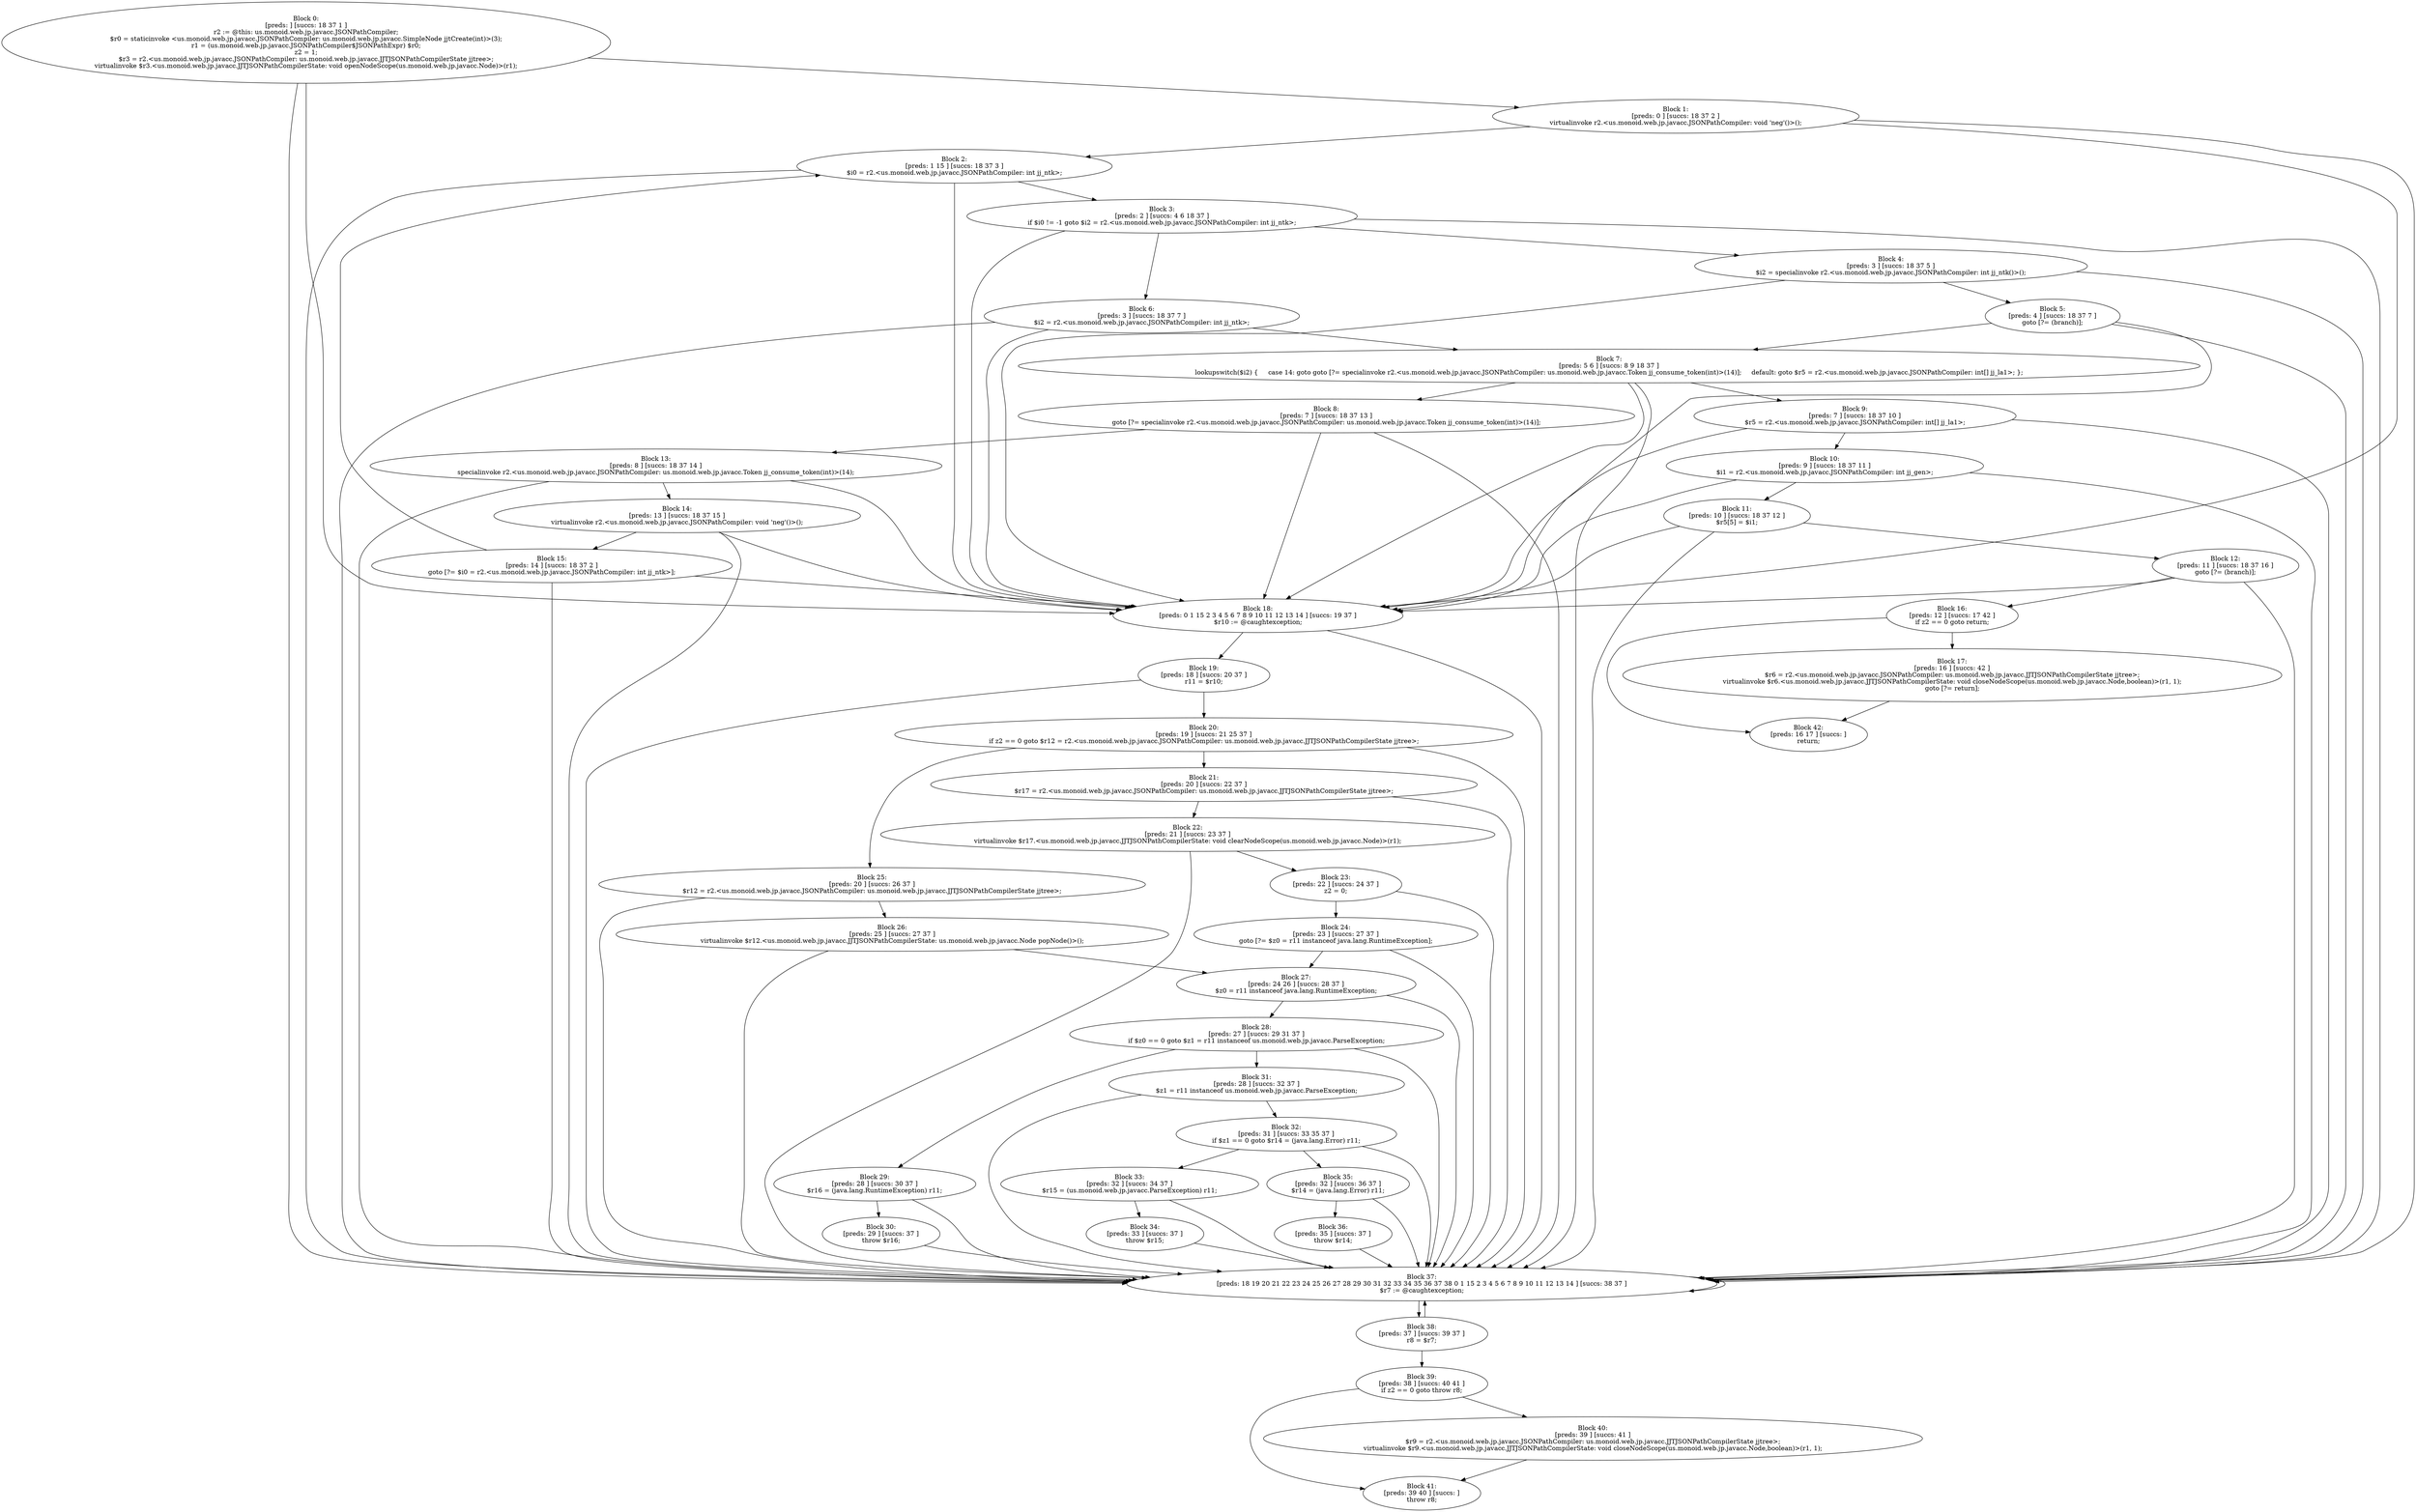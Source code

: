 digraph "unitGraph" {
    "Block 0:
[preds: ] [succs: 18 37 1 ]
r2 := @this: us.monoid.web.jp.javacc.JSONPathCompiler;
$r0 = staticinvoke <us.monoid.web.jp.javacc.JSONPathCompiler: us.monoid.web.jp.javacc.SimpleNode jjtCreate(int)>(3);
r1 = (us.monoid.web.jp.javacc.JSONPathCompiler$JSONPathExpr) $r0;
z2 = 1;
$r3 = r2.<us.monoid.web.jp.javacc.JSONPathCompiler: us.monoid.web.jp.javacc.JJTJSONPathCompilerState jjtree>;
virtualinvoke $r3.<us.monoid.web.jp.javacc.JJTJSONPathCompilerState: void openNodeScope(us.monoid.web.jp.javacc.Node)>(r1);
"
    "Block 1:
[preds: 0 ] [succs: 18 37 2 ]
virtualinvoke r2.<us.monoid.web.jp.javacc.JSONPathCompiler: void 'neg'()>();
"
    "Block 2:
[preds: 1 15 ] [succs: 18 37 3 ]
$i0 = r2.<us.monoid.web.jp.javacc.JSONPathCompiler: int jj_ntk>;
"
    "Block 3:
[preds: 2 ] [succs: 4 6 18 37 ]
if $i0 != -1 goto $i2 = r2.<us.monoid.web.jp.javacc.JSONPathCompiler: int jj_ntk>;
"
    "Block 4:
[preds: 3 ] [succs: 18 37 5 ]
$i2 = specialinvoke r2.<us.monoid.web.jp.javacc.JSONPathCompiler: int jj_ntk()>();
"
    "Block 5:
[preds: 4 ] [succs: 18 37 7 ]
goto [?= (branch)];
"
    "Block 6:
[preds: 3 ] [succs: 18 37 7 ]
$i2 = r2.<us.monoid.web.jp.javacc.JSONPathCompiler: int jj_ntk>;
"
    "Block 7:
[preds: 5 6 ] [succs: 8 9 18 37 ]
lookupswitch($i2) {     case 14: goto goto [?= specialinvoke r2.<us.monoid.web.jp.javacc.JSONPathCompiler: us.monoid.web.jp.javacc.Token jj_consume_token(int)>(14)];     default: goto $r5 = r2.<us.monoid.web.jp.javacc.JSONPathCompiler: int[] jj_la1>; };
"
    "Block 8:
[preds: 7 ] [succs: 18 37 13 ]
goto [?= specialinvoke r2.<us.monoid.web.jp.javacc.JSONPathCompiler: us.monoid.web.jp.javacc.Token jj_consume_token(int)>(14)];
"
    "Block 9:
[preds: 7 ] [succs: 18 37 10 ]
$r5 = r2.<us.monoid.web.jp.javacc.JSONPathCompiler: int[] jj_la1>;
"
    "Block 10:
[preds: 9 ] [succs: 18 37 11 ]
$i1 = r2.<us.monoid.web.jp.javacc.JSONPathCompiler: int jj_gen>;
"
    "Block 11:
[preds: 10 ] [succs: 18 37 12 ]
$r5[5] = $i1;
"
    "Block 12:
[preds: 11 ] [succs: 18 37 16 ]
goto [?= (branch)];
"
    "Block 13:
[preds: 8 ] [succs: 18 37 14 ]
specialinvoke r2.<us.monoid.web.jp.javacc.JSONPathCompiler: us.monoid.web.jp.javacc.Token jj_consume_token(int)>(14);
"
    "Block 14:
[preds: 13 ] [succs: 18 37 15 ]
virtualinvoke r2.<us.monoid.web.jp.javacc.JSONPathCompiler: void 'neg'()>();
"
    "Block 15:
[preds: 14 ] [succs: 18 37 2 ]
goto [?= $i0 = r2.<us.monoid.web.jp.javacc.JSONPathCompiler: int jj_ntk>];
"
    "Block 16:
[preds: 12 ] [succs: 17 42 ]
if z2 == 0 goto return;
"
    "Block 17:
[preds: 16 ] [succs: 42 ]
$r6 = r2.<us.monoid.web.jp.javacc.JSONPathCompiler: us.monoid.web.jp.javacc.JJTJSONPathCompilerState jjtree>;
virtualinvoke $r6.<us.monoid.web.jp.javacc.JJTJSONPathCompilerState: void closeNodeScope(us.monoid.web.jp.javacc.Node,boolean)>(r1, 1);
goto [?= return];
"
    "Block 18:
[preds: 0 1 15 2 3 4 5 6 7 8 9 10 11 12 13 14 ] [succs: 19 37 ]
$r10 := @caughtexception;
"
    "Block 19:
[preds: 18 ] [succs: 20 37 ]
r11 = $r10;
"
    "Block 20:
[preds: 19 ] [succs: 21 25 37 ]
if z2 == 0 goto $r12 = r2.<us.monoid.web.jp.javacc.JSONPathCompiler: us.monoid.web.jp.javacc.JJTJSONPathCompilerState jjtree>;
"
    "Block 21:
[preds: 20 ] [succs: 22 37 ]
$r17 = r2.<us.monoid.web.jp.javacc.JSONPathCompiler: us.monoid.web.jp.javacc.JJTJSONPathCompilerState jjtree>;
"
    "Block 22:
[preds: 21 ] [succs: 23 37 ]
virtualinvoke $r17.<us.monoid.web.jp.javacc.JJTJSONPathCompilerState: void clearNodeScope(us.monoid.web.jp.javacc.Node)>(r1);
"
    "Block 23:
[preds: 22 ] [succs: 24 37 ]
z2 = 0;
"
    "Block 24:
[preds: 23 ] [succs: 27 37 ]
goto [?= $z0 = r11 instanceof java.lang.RuntimeException];
"
    "Block 25:
[preds: 20 ] [succs: 26 37 ]
$r12 = r2.<us.monoid.web.jp.javacc.JSONPathCompiler: us.monoid.web.jp.javacc.JJTJSONPathCompilerState jjtree>;
"
    "Block 26:
[preds: 25 ] [succs: 27 37 ]
virtualinvoke $r12.<us.monoid.web.jp.javacc.JJTJSONPathCompilerState: us.monoid.web.jp.javacc.Node popNode()>();
"
    "Block 27:
[preds: 24 26 ] [succs: 28 37 ]
$z0 = r11 instanceof java.lang.RuntimeException;
"
    "Block 28:
[preds: 27 ] [succs: 29 31 37 ]
if $z0 == 0 goto $z1 = r11 instanceof us.monoid.web.jp.javacc.ParseException;
"
    "Block 29:
[preds: 28 ] [succs: 30 37 ]
$r16 = (java.lang.RuntimeException) r11;
"
    "Block 30:
[preds: 29 ] [succs: 37 ]
throw $r16;
"
    "Block 31:
[preds: 28 ] [succs: 32 37 ]
$z1 = r11 instanceof us.monoid.web.jp.javacc.ParseException;
"
    "Block 32:
[preds: 31 ] [succs: 33 35 37 ]
if $z1 == 0 goto $r14 = (java.lang.Error) r11;
"
    "Block 33:
[preds: 32 ] [succs: 34 37 ]
$r15 = (us.monoid.web.jp.javacc.ParseException) r11;
"
    "Block 34:
[preds: 33 ] [succs: 37 ]
throw $r15;
"
    "Block 35:
[preds: 32 ] [succs: 36 37 ]
$r14 = (java.lang.Error) r11;
"
    "Block 36:
[preds: 35 ] [succs: 37 ]
throw $r14;
"
    "Block 37:
[preds: 18 19 20 21 22 23 24 25 26 27 28 29 30 31 32 33 34 35 36 37 38 0 1 15 2 3 4 5 6 7 8 9 10 11 12 13 14 ] [succs: 38 37 ]
$r7 := @caughtexception;
"
    "Block 38:
[preds: 37 ] [succs: 39 37 ]
r8 = $r7;
"
    "Block 39:
[preds: 38 ] [succs: 40 41 ]
if z2 == 0 goto throw r8;
"
    "Block 40:
[preds: 39 ] [succs: 41 ]
$r9 = r2.<us.monoid.web.jp.javacc.JSONPathCompiler: us.monoid.web.jp.javacc.JJTJSONPathCompilerState jjtree>;
virtualinvoke $r9.<us.monoid.web.jp.javacc.JJTJSONPathCompilerState: void closeNodeScope(us.monoid.web.jp.javacc.Node,boolean)>(r1, 1);
"
    "Block 41:
[preds: 39 40 ] [succs: ]
throw r8;
"
    "Block 42:
[preds: 16 17 ] [succs: ]
return;
"
    "Block 0:
[preds: ] [succs: 18 37 1 ]
r2 := @this: us.monoid.web.jp.javacc.JSONPathCompiler;
$r0 = staticinvoke <us.monoid.web.jp.javacc.JSONPathCompiler: us.monoid.web.jp.javacc.SimpleNode jjtCreate(int)>(3);
r1 = (us.monoid.web.jp.javacc.JSONPathCompiler$JSONPathExpr) $r0;
z2 = 1;
$r3 = r2.<us.monoid.web.jp.javacc.JSONPathCompiler: us.monoid.web.jp.javacc.JJTJSONPathCompilerState jjtree>;
virtualinvoke $r3.<us.monoid.web.jp.javacc.JJTJSONPathCompilerState: void openNodeScope(us.monoid.web.jp.javacc.Node)>(r1);
"->"Block 18:
[preds: 0 1 15 2 3 4 5 6 7 8 9 10 11 12 13 14 ] [succs: 19 37 ]
$r10 := @caughtexception;
";
    "Block 0:
[preds: ] [succs: 18 37 1 ]
r2 := @this: us.monoid.web.jp.javacc.JSONPathCompiler;
$r0 = staticinvoke <us.monoid.web.jp.javacc.JSONPathCompiler: us.monoid.web.jp.javacc.SimpleNode jjtCreate(int)>(3);
r1 = (us.monoid.web.jp.javacc.JSONPathCompiler$JSONPathExpr) $r0;
z2 = 1;
$r3 = r2.<us.monoid.web.jp.javacc.JSONPathCompiler: us.monoid.web.jp.javacc.JJTJSONPathCompilerState jjtree>;
virtualinvoke $r3.<us.monoid.web.jp.javacc.JJTJSONPathCompilerState: void openNodeScope(us.monoid.web.jp.javacc.Node)>(r1);
"->"Block 37:
[preds: 18 19 20 21 22 23 24 25 26 27 28 29 30 31 32 33 34 35 36 37 38 0 1 15 2 3 4 5 6 7 8 9 10 11 12 13 14 ] [succs: 38 37 ]
$r7 := @caughtexception;
";
    "Block 0:
[preds: ] [succs: 18 37 1 ]
r2 := @this: us.monoid.web.jp.javacc.JSONPathCompiler;
$r0 = staticinvoke <us.monoid.web.jp.javacc.JSONPathCompiler: us.monoid.web.jp.javacc.SimpleNode jjtCreate(int)>(3);
r1 = (us.monoid.web.jp.javacc.JSONPathCompiler$JSONPathExpr) $r0;
z2 = 1;
$r3 = r2.<us.monoid.web.jp.javacc.JSONPathCompiler: us.monoid.web.jp.javacc.JJTJSONPathCompilerState jjtree>;
virtualinvoke $r3.<us.monoid.web.jp.javacc.JJTJSONPathCompilerState: void openNodeScope(us.monoid.web.jp.javacc.Node)>(r1);
"->"Block 1:
[preds: 0 ] [succs: 18 37 2 ]
virtualinvoke r2.<us.monoid.web.jp.javacc.JSONPathCompiler: void 'neg'()>();
";
    "Block 1:
[preds: 0 ] [succs: 18 37 2 ]
virtualinvoke r2.<us.monoid.web.jp.javacc.JSONPathCompiler: void 'neg'()>();
"->"Block 18:
[preds: 0 1 15 2 3 4 5 6 7 8 9 10 11 12 13 14 ] [succs: 19 37 ]
$r10 := @caughtexception;
";
    "Block 1:
[preds: 0 ] [succs: 18 37 2 ]
virtualinvoke r2.<us.monoid.web.jp.javacc.JSONPathCompiler: void 'neg'()>();
"->"Block 37:
[preds: 18 19 20 21 22 23 24 25 26 27 28 29 30 31 32 33 34 35 36 37 38 0 1 15 2 3 4 5 6 7 8 9 10 11 12 13 14 ] [succs: 38 37 ]
$r7 := @caughtexception;
";
    "Block 1:
[preds: 0 ] [succs: 18 37 2 ]
virtualinvoke r2.<us.monoid.web.jp.javacc.JSONPathCompiler: void 'neg'()>();
"->"Block 2:
[preds: 1 15 ] [succs: 18 37 3 ]
$i0 = r2.<us.monoid.web.jp.javacc.JSONPathCompiler: int jj_ntk>;
";
    "Block 2:
[preds: 1 15 ] [succs: 18 37 3 ]
$i0 = r2.<us.monoid.web.jp.javacc.JSONPathCompiler: int jj_ntk>;
"->"Block 18:
[preds: 0 1 15 2 3 4 5 6 7 8 9 10 11 12 13 14 ] [succs: 19 37 ]
$r10 := @caughtexception;
";
    "Block 2:
[preds: 1 15 ] [succs: 18 37 3 ]
$i0 = r2.<us.monoid.web.jp.javacc.JSONPathCompiler: int jj_ntk>;
"->"Block 37:
[preds: 18 19 20 21 22 23 24 25 26 27 28 29 30 31 32 33 34 35 36 37 38 0 1 15 2 3 4 5 6 7 8 9 10 11 12 13 14 ] [succs: 38 37 ]
$r7 := @caughtexception;
";
    "Block 2:
[preds: 1 15 ] [succs: 18 37 3 ]
$i0 = r2.<us.monoid.web.jp.javacc.JSONPathCompiler: int jj_ntk>;
"->"Block 3:
[preds: 2 ] [succs: 4 6 18 37 ]
if $i0 != -1 goto $i2 = r2.<us.monoid.web.jp.javacc.JSONPathCompiler: int jj_ntk>;
";
    "Block 3:
[preds: 2 ] [succs: 4 6 18 37 ]
if $i0 != -1 goto $i2 = r2.<us.monoid.web.jp.javacc.JSONPathCompiler: int jj_ntk>;
"->"Block 4:
[preds: 3 ] [succs: 18 37 5 ]
$i2 = specialinvoke r2.<us.monoid.web.jp.javacc.JSONPathCompiler: int jj_ntk()>();
";
    "Block 3:
[preds: 2 ] [succs: 4 6 18 37 ]
if $i0 != -1 goto $i2 = r2.<us.monoid.web.jp.javacc.JSONPathCompiler: int jj_ntk>;
"->"Block 6:
[preds: 3 ] [succs: 18 37 7 ]
$i2 = r2.<us.monoid.web.jp.javacc.JSONPathCompiler: int jj_ntk>;
";
    "Block 3:
[preds: 2 ] [succs: 4 6 18 37 ]
if $i0 != -1 goto $i2 = r2.<us.monoid.web.jp.javacc.JSONPathCompiler: int jj_ntk>;
"->"Block 18:
[preds: 0 1 15 2 3 4 5 6 7 8 9 10 11 12 13 14 ] [succs: 19 37 ]
$r10 := @caughtexception;
";
    "Block 3:
[preds: 2 ] [succs: 4 6 18 37 ]
if $i0 != -1 goto $i2 = r2.<us.monoid.web.jp.javacc.JSONPathCompiler: int jj_ntk>;
"->"Block 37:
[preds: 18 19 20 21 22 23 24 25 26 27 28 29 30 31 32 33 34 35 36 37 38 0 1 15 2 3 4 5 6 7 8 9 10 11 12 13 14 ] [succs: 38 37 ]
$r7 := @caughtexception;
";
    "Block 4:
[preds: 3 ] [succs: 18 37 5 ]
$i2 = specialinvoke r2.<us.monoid.web.jp.javacc.JSONPathCompiler: int jj_ntk()>();
"->"Block 18:
[preds: 0 1 15 2 3 4 5 6 7 8 9 10 11 12 13 14 ] [succs: 19 37 ]
$r10 := @caughtexception;
";
    "Block 4:
[preds: 3 ] [succs: 18 37 5 ]
$i2 = specialinvoke r2.<us.monoid.web.jp.javacc.JSONPathCompiler: int jj_ntk()>();
"->"Block 37:
[preds: 18 19 20 21 22 23 24 25 26 27 28 29 30 31 32 33 34 35 36 37 38 0 1 15 2 3 4 5 6 7 8 9 10 11 12 13 14 ] [succs: 38 37 ]
$r7 := @caughtexception;
";
    "Block 4:
[preds: 3 ] [succs: 18 37 5 ]
$i2 = specialinvoke r2.<us.monoid.web.jp.javacc.JSONPathCompiler: int jj_ntk()>();
"->"Block 5:
[preds: 4 ] [succs: 18 37 7 ]
goto [?= (branch)];
";
    "Block 5:
[preds: 4 ] [succs: 18 37 7 ]
goto [?= (branch)];
"->"Block 18:
[preds: 0 1 15 2 3 4 5 6 7 8 9 10 11 12 13 14 ] [succs: 19 37 ]
$r10 := @caughtexception;
";
    "Block 5:
[preds: 4 ] [succs: 18 37 7 ]
goto [?= (branch)];
"->"Block 37:
[preds: 18 19 20 21 22 23 24 25 26 27 28 29 30 31 32 33 34 35 36 37 38 0 1 15 2 3 4 5 6 7 8 9 10 11 12 13 14 ] [succs: 38 37 ]
$r7 := @caughtexception;
";
    "Block 5:
[preds: 4 ] [succs: 18 37 7 ]
goto [?= (branch)];
"->"Block 7:
[preds: 5 6 ] [succs: 8 9 18 37 ]
lookupswitch($i2) {     case 14: goto goto [?= specialinvoke r2.<us.monoid.web.jp.javacc.JSONPathCompiler: us.monoid.web.jp.javacc.Token jj_consume_token(int)>(14)];     default: goto $r5 = r2.<us.monoid.web.jp.javacc.JSONPathCompiler: int[] jj_la1>; };
";
    "Block 6:
[preds: 3 ] [succs: 18 37 7 ]
$i2 = r2.<us.monoid.web.jp.javacc.JSONPathCompiler: int jj_ntk>;
"->"Block 18:
[preds: 0 1 15 2 3 4 5 6 7 8 9 10 11 12 13 14 ] [succs: 19 37 ]
$r10 := @caughtexception;
";
    "Block 6:
[preds: 3 ] [succs: 18 37 7 ]
$i2 = r2.<us.monoid.web.jp.javacc.JSONPathCompiler: int jj_ntk>;
"->"Block 37:
[preds: 18 19 20 21 22 23 24 25 26 27 28 29 30 31 32 33 34 35 36 37 38 0 1 15 2 3 4 5 6 7 8 9 10 11 12 13 14 ] [succs: 38 37 ]
$r7 := @caughtexception;
";
    "Block 6:
[preds: 3 ] [succs: 18 37 7 ]
$i2 = r2.<us.monoid.web.jp.javacc.JSONPathCompiler: int jj_ntk>;
"->"Block 7:
[preds: 5 6 ] [succs: 8 9 18 37 ]
lookupswitch($i2) {     case 14: goto goto [?= specialinvoke r2.<us.monoid.web.jp.javacc.JSONPathCompiler: us.monoid.web.jp.javacc.Token jj_consume_token(int)>(14)];     default: goto $r5 = r2.<us.monoid.web.jp.javacc.JSONPathCompiler: int[] jj_la1>; };
";
    "Block 7:
[preds: 5 6 ] [succs: 8 9 18 37 ]
lookupswitch($i2) {     case 14: goto goto [?= specialinvoke r2.<us.monoid.web.jp.javacc.JSONPathCompiler: us.monoid.web.jp.javacc.Token jj_consume_token(int)>(14)];     default: goto $r5 = r2.<us.monoid.web.jp.javacc.JSONPathCompiler: int[] jj_la1>; };
"->"Block 8:
[preds: 7 ] [succs: 18 37 13 ]
goto [?= specialinvoke r2.<us.monoid.web.jp.javacc.JSONPathCompiler: us.monoid.web.jp.javacc.Token jj_consume_token(int)>(14)];
";
    "Block 7:
[preds: 5 6 ] [succs: 8 9 18 37 ]
lookupswitch($i2) {     case 14: goto goto [?= specialinvoke r2.<us.monoid.web.jp.javacc.JSONPathCompiler: us.monoid.web.jp.javacc.Token jj_consume_token(int)>(14)];     default: goto $r5 = r2.<us.monoid.web.jp.javacc.JSONPathCompiler: int[] jj_la1>; };
"->"Block 9:
[preds: 7 ] [succs: 18 37 10 ]
$r5 = r2.<us.monoid.web.jp.javacc.JSONPathCompiler: int[] jj_la1>;
";
    "Block 7:
[preds: 5 6 ] [succs: 8 9 18 37 ]
lookupswitch($i2) {     case 14: goto goto [?= specialinvoke r2.<us.monoid.web.jp.javacc.JSONPathCompiler: us.monoid.web.jp.javacc.Token jj_consume_token(int)>(14)];     default: goto $r5 = r2.<us.monoid.web.jp.javacc.JSONPathCompiler: int[] jj_la1>; };
"->"Block 18:
[preds: 0 1 15 2 3 4 5 6 7 8 9 10 11 12 13 14 ] [succs: 19 37 ]
$r10 := @caughtexception;
";
    "Block 7:
[preds: 5 6 ] [succs: 8 9 18 37 ]
lookupswitch($i2) {     case 14: goto goto [?= specialinvoke r2.<us.monoid.web.jp.javacc.JSONPathCompiler: us.monoid.web.jp.javacc.Token jj_consume_token(int)>(14)];     default: goto $r5 = r2.<us.monoid.web.jp.javacc.JSONPathCompiler: int[] jj_la1>; };
"->"Block 37:
[preds: 18 19 20 21 22 23 24 25 26 27 28 29 30 31 32 33 34 35 36 37 38 0 1 15 2 3 4 5 6 7 8 9 10 11 12 13 14 ] [succs: 38 37 ]
$r7 := @caughtexception;
";
    "Block 8:
[preds: 7 ] [succs: 18 37 13 ]
goto [?= specialinvoke r2.<us.monoid.web.jp.javacc.JSONPathCompiler: us.monoid.web.jp.javacc.Token jj_consume_token(int)>(14)];
"->"Block 18:
[preds: 0 1 15 2 3 4 5 6 7 8 9 10 11 12 13 14 ] [succs: 19 37 ]
$r10 := @caughtexception;
";
    "Block 8:
[preds: 7 ] [succs: 18 37 13 ]
goto [?= specialinvoke r2.<us.monoid.web.jp.javacc.JSONPathCompiler: us.monoid.web.jp.javacc.Token jj_consume_token(int)>(14)];
"->"Block 37:
[preds: 18 19 20 21 22 23 24 25 26 27 28 29 30 31 32 33 34 35 36 37 38 0 1 15 2 3 4 5 6 7 8 9 10 11 12 13 14 ] [succs: 38 37 ]
$r7 := @caughtexception;
";
    "Block 8:
[preds: 7 ] [succs: 18 37 13 ]
goto [?= specialinvoke r2.<us.monoid.web.jp.javacc.JSONPathCompiler: us.monoid.web.jp.javacc.Token jj_consume_token(int)>(14)];
"->"Block 13:
[preds: 8 ] [succs: 18 37 14 ]
specialinvoke r2.<us.monoid.web.jp.javacc.JSONPathCompiler: us.monoid.web.jp.javacc.Token jj_consume_token(int)>(14);
";
    "Block 9:
[preds: 7 ] [succs: 18 37 10 ]
$r5 = r2.<us.monoid.web.jp.javacc.JSONPathCompiler: int[] jj_la1>;
"->"Block 18:
[preds: 0 1 15 2 3 4 5 6 7 8 9 10 11 12 13 14 ] [succs: 19 37 ]
$r10 := @caughtexception;
";
    "Block 9:
[preds: 7 ] [succs: 18 37 10 ]
$r5 = r2.<us.monoid.web.jp.javacc.JSONPathCompiler: int[] jj_la1>;
"->"Block 37:
[preds: 18 19 20 21 22 23 24 25 26 27 28 29 30 31 32 33 34 35 36 37 38 0 1 15 2 3 4 5 6 7 8 9 10 11 12 13 14 ] [succs: 38 37 ]
$r7 := @caughtexception;
";
    "Block 9:
[preds: 7 ] [succs: 18 37 10 ]
$r5 = r2.<us.monoid.web.jp.javacc.JSONPathCompiler: int[] jj_la1>;
"->"Block 10:
[preds: 9 ] [succs: 18 37 11 ]
$i1 = r2.<us.monoid.web.jp.javacc.JSONPathCompiler: int jj_gen>;
";
    "Block 10:
[preds: 9 ] [succs: 18 37 11 ]
$i1 = r2.<us.monoid.web.jp.javacc.JSONPathCompiler: int jj_gen>;
"->"Block 18:
[preds: 0 1 15 2 3 4 5 6 7 8 9 10 11 12 13 14 ] [succs: 19 37 ]
$r10 := @caughtexception;
";
    "Block 10:
[preds: 9 ] [succs: 18 37 11 ]
$i1 = r2.<us.monoid.web.jp.javacc.JSONPathCompiler: int jj_gen>;
"->"Block 37:
[preds: 18 19 20 21 22 23 24 25 26 27 28 29 30 31 32 33 34 35 36 37 38 0 1 15 2 3 4 5 6 7 8 9 10 11 12 13 14 ] [succs: 38 37 ]
$r7 := @caughtexception;
";
    "Block 10:
[preds: 9 ] [succs: 18 37 11 ]
$i1 = r2.<us.monoid.web.jp.javacc.JSONPathCompiler: int jj_gen>;
"->"Block 11:
[preds: 10 ] [succs: 18 37 12 ]
$r5[5] = $i1;
";
    "Block 11:
[preds: 10 ] [succs: 18 37 12 ]
$r5[5] = $i1;
"->"Block 18:
[preds: 0 1 15 2 3 4 5 6 7 8 9 10 11 12 13 14 ] [succs: 19 37 ]
$r10 := @caughtexception;
";
    "Block 11:
[preds: 10 ] [succs: 18 37 12 ]
$r5[5] = $i1;
"->"Block 37:
[preds: 18 19 20 21 22 23 24 25 26 27 28 29 30 31 32 33 34 35 36 37 38 0 1 15 2 3 4 5 6 7 8 9 10 11 12 13 14 ] [succs: 38 37 ]
$r7 := @caughtexception;
";
    "Block 11:
[preds: 10 ] [succs: 18 37 12 ]
$r5[5] = $i1;
"->"Block 12:
[preds: 11 ] [succs: 18 37 16 ]
goto [?= (branch)];
";
    "Block 12:
[preds: 11 ] [succs: 18 37 16 ]
goto [?= (branch)];
"->"Block 18:
[preds: 0 1 15 2 3 4 5 6 7 8 9 10 11 12 13 14 ] [succs: 19 37 ]
$r10 := @caughtexception;
";
    "Block 12:
[preds: 11 ] [succs: 18 37 16 ]
goto [?= (branch)];
"->"Block 37:
[preds: 18 19 20 21 22 23 24 25 26 27 28 29 30 31 32 33 34 35 36 37 38 0 1 15 2 3 4 5 6 7 8 9 10 11 12 13 14 ] [succs: 38 37 ]
$r7 := @caughtexception;
";
    "Block 12:
[preds: 11 ] [succs: 18 37 16 ]
goto [?= (branch)];
"->"Block 16:
[preds: 12 ] [succs: 17 42 ]
if z2 == 0 goto return;
";
    "Block 13:
[preds: 8 ] [succs: 18 37 14 ]
specialinvoke r2.<us.monoid.web.jp.javacc.JSONPathCompiler: us.monoid.web.jp.javacc.Token jj_consume_token(int)>(14);
"->"Block 18:
[preds: 0 1 15 2 3 4 5 6 7 8 9 10 11 12 13 14 ] [succs: 19 37 ]
$r10 := @caughtexception;
";
    "Block 13:
[preds: 8 ] [succs: 18 37 14 ]
specialinvoke r2.<us.monoid.web.jp.javacc.JSONPathCompiler: us.monoid.web.jp.javacc.Token jj_consume_token(int)>(14);
"->"Block 37:
[preds: 18 19 20 21 22 23 24 25 26 27 28 29 30 31 32 33 34 35 36 37 38 0 1 15 2 3 4 5 6 7 8 9 10 11 12 13 14 ] [succs: 38 37 ]
$r7 := @caughtexception;
";
    "Block 13:
[preds: 8 ] [succs: 18 37 14 ]
specialinvoke r2.<us.monoid.web.jp.javacc.JSONPathCompiler: us.monoid.web.jp.javacc.Token jj_consume_token(int)>(14);
"->"Block 14:
[preds: 13 ] [succs: 18 37 15 ]
virtualinvoke r2.<us.monoid.web.jp.javacc.JSONPathCompiler: void 'neg'()>();
";
    "Block 14:
[preds: 13 ] [succs: 18 37 15 ]
virtualinvoke r2.<us.monoid.web.jp.javacc.JSONPathCompiler: void 'neg'()>();
"->"Block 18:
[preds: 0 1 15 2 3 4 5 6 7 8 9 10 11 12 13 14 ] [succs: 19 37 ]
$r10 := @caughtexception;
";
    "Block 14:
[preds: 13 ] [succs: 18 37 15 ]
virtualinvoke r2.<us.monoid.web.jp.javacc.JSONPathCompiler: void 'neg'()>();
"->"Block 37:
[preds: 18 19 20 21 22 23 24 25 26 27 28 29 30 31 32 33 34 35 36 37 38 0 1 15 2 3 4 5 6 7 8 9 10 11 12 13 14 ] [succs: 38 37 ]
$r7 := @caughtexception;
";
    "Block 14:
[preds: 13 ] [succs: 18 37 15 ]
virtualinvoke r2.<us.monoid.web.jp.javacc.JSONPathCompiler: void 'neg'()>();
"->"Block 15:
[preds: 14 ] [succs: 18 37 2 ]
goto [?= $i0 = r2.<us.monoid.web.jp.javacc.JSONPathCompiler: int jj_ntk>];
";
    "Block 15:
[preds: 14 ] [succs: 18 37 2 ]
goto [?= $i0 = r2.<us.monoid.web.jp.javacc.JSONPathCompiler: int jj_ntk>];
"->"Block 18:
[preds: 0 1 15 2 3 4 5 6 7 8 9 10 11 12 13 14 ] [succs: 19 37 ]
$r10 := @caughtexception;
";
    "Block 15:
[preds: 14 ] [succs: 18 37 2 ]
goto [?= $i0 = r2.<us.monoid.web.jp.javacc.JSONPathCompiler: int jj_ntk>];
"->"Block 37:
[preds: 18 19 20 21 22 23 24 25 26 27 28 29 30 31 32 33 34 35 36 37 38 0 1 15 2 3 4 5 6 7 8 9 10 11 12 13 14 ] [succs: 38 37 ]
$r7 := @caughtexception;
";
    "Block 15:
[preds: 14 ] [succs: 18 37 2 ]
goto [?= $i0 = r2.<us.monoid.web.jp.javacc.JSONPathCompiler: int jj_ntk>];
"->"Block 2:
[preds: 1 15 ] [succs: 18 37 3 ]
$i0 = r2.<us.monoid.web.jp.javacc.JSONPathCompiler: int jj_ntk>;
";
    "Block 16:
[preds: 12 ] [succs: 17 42 ]
if z2 == 0 goto return;
"->"Block 17:
[preds: 16 ] [succs: 42 ]
$r6 = r2.<us.monoid.web.jp.javacc.JSONPathCompiler: us.monoid.web.jp.javacc.JJTJSONPathCompilerState jjtree>;
virtualinvoke $r6.<us.monoid.web.jp.javacc.JJTJSONPathCompilerState: void closeNodeScope(us.monoid.web.jp.javacc.Node,boolean)>(r1, 1);
goto [?= return];
";
    "Block 16:
[preds: 12 ] [succs: 17 42 ]
if z2 == 0 goto return;
"->"Block 42:
[preds: 16 17 ] [succs: ]
return;
";
    "Block 17:
[preds: 16 ] [succs: 42 ]
$r6 = r2.<us.monoid.web.jp.javacc.JSONPathCompiler: us.monoid.web.jp.javacc.JJTJSONPathCompilerState jjtree>;
virtualinvoke $r6.<us.monoid.web.jp.javacc.JJTJSONPathCompilerState: void closeNodeScope(us.monoid.web.jp.javacc.Node,boolean)>(r1, 1);
goto [?= return];
"->"Block 42:
[preds: 16 17 ] [succs: ]
return;
";
    "Block 18:
[preds: 0 1 15 2 3 4 5 6 7 8 9 10 11 12 13 14 ] [succs: 19 37 ]
$r10 := @caughtexception;
"->"Block 19:
[preds: 18 ] [succs: 20 37 ]
r11 = $r10;
";
    "Block 18:
[preds: 0 1 15 2 3 4 5 6 7 8 9 10 11 12 13 14 ] [succs: 19 37 ]
$r10 := @caughtexception;
"->"Block 37:
[preds: 18 19 20 21 22 23 24 25 26 27 28 29 30 31 32 33 34 35 36 37 38 0 1 15 2 3 4 5 6 7 8 9 10 11 12 13 14 ] [succs: 38 37 ]
$r7 := @caughtexception;
";
    "Block 19:
[preds: 18 ] [succs: 20 37 ]
r11 = $r10;
"->"Block 20:
[preds: 19 ] [succs: 21 25 37 ]
if z2 == 0 goto $r12 = r2.<us.monoid.web.jp.javacc.JSONPathCompiler: us.monoid.web.jp.javacc.JJTJSONPathCompilerState jjtree>;
";
    "Block 19:
[preds: 18 ] [succs: 20 37 ]
r11 = $r10;
"->"Block 37:
[preds: 18 19 20 21 22 23 24 25 26 27 28 29 30 31 32 33 34 35 36 37 38 0 1 15 2 3 4 5 6 7 8 9 10 11 12 13 14 ] [succs: 38 37 ]
$r7 := @caughtexception;
";
    "Block 20:
[preds: 19 ] [succs: 21 25 37 ]
if z2 == 0 goto $r12 = r2.<us.monoid.web.jp.javacc.JSONPathCompiler: us.monoid.web.jp.javacc.JJTJSONPathCompilerState jjtree>;
"->"Block 21:
[preds: 20 ] [succs: 22 37 ]
$r17 = r2.<us.monoid.web.jp.javacc.JSONPathCompiler: us.monoid.web.jp.javacc.JJTJSONPathCompilerState jjtree>;
";
    "Block 20:
[preds: 19 ] [succs: 21 25 37 ]
if z2 == 0 goto $r12 = r2.<us.monoid.web.jp.javacc.JSONPathCompiler: us.monoid.web.jp.javacc.JJTJSONPathCompilerState jjtree>;
"->"Block 25:
[preds: 20 ] [succs: 26 37 ]
$r12 = r2.<us.monoid.web.jp.javacc.JSONPathCompiler: us.monoid.web.jp.javacc.JJTJSONPathCompilerState jjtree>;
";
    "Block 20:
[preds: 19 ] [succs: 21 25 37 ]
if z2 == 0 goto $r12 = r2.<us.monoid.web.jp.javacc.JSONPathCompiler: us.monoid.web.jp.javacc.JJTJSONPathCompilerState jjtree>;
"->"Block 37:
[preds: 18 19 20 21 22 23 24 25 26 27 28 29 30 31 32 33 34 35 36 37 38 0 1 15 2 3 4 5 6 7 8 9 10 11 12 13 14 ] [succs: 38 37 ]
$r7 := @caughtexception;
";
    "Block 21:
[preds: 20 ] [succs: 22 37 ]
$r17 = r2.<us.monoid.web.jp.javacc.JSONPathCompiler: us.monoid.web.jp.javacc.JJTJSONPathCompilerState jjtree>;
"->"Block 22:
[preds: 21 ] [succs: 23 37 ]
virtualinvoke $r17.<us.monoid.web.jp.javacc.JJTJSONPathCompilerState: void clearNodeScope(us.monoid.web.jp.javacc.Node)>(r1);
";
    "Block 21:
[preds: 20 ] [succs: 22 37 ]
$r17 = r2.<us.monoid.web.jp.javacc.JSONPathCompiler: us.monoid.web.jp.javacc.JJTJSONPathCompilerState jjtree>;
"->"Block 37:
[preds: 18 19 20 21 22 23 24 25 26 27 28 29 30 31 32 33 34 35 36 37 38 0 1 15 2 3 4 5 6 7 8 9 10 11 12 13 14 ] [succs: 38 37 ]
$r7 := @caughtexception;
";
    "Block 22:
[preds: 21 ] [succs: 23 37 ]
virtualinvoke $r17.<us.monoid.web.jp.javacc.JJTJSONPathCompilerState: void clearNodeScope(us.monoid.web.jp.javacc.Node)>(r1);
"->"Block 23:
[preds: 22 ] [succs: 24 37 ]
z2 = 0;
";
    "Block 22:
[preds: 21 ] [succs: 23 37 ]
virtualinvoke $r17.<us.monoid.web.jp.javacc.JJTJSONPathCompilerState: void clearNodeScope(us.monoid.web.jp.javacc.Node)>(r1);
"->"Block 37:
[preds: 18 19 20 21 22 23 24 25 26 27 28 29 30 31 32 33 34 35 36 37 38 0 1 15 2 3 4 5 6 7 8 9 10 11 12 13 14 ] [succs: 38 37 ]
$r7 := @caughtexception;
";
    "Block 23:
[preds: 22 ] [succs: 24 37 ]
z2 = 0;
"->"Block 24:
[preds: 23 ] [succs: 27 37 ]
goto [?= $z0 = r11 instanceof java.lang.RuntimeException];
";
    "Block 23:
[preds: 22 ] [succs: 24 37 ]
z2 = 0;
"->"Block 37:
[preds: 18 19 20 21 22 23 24 25 26 27 28 29 30 31 32 33 34 35 36 37 38 0 1 15 2 3 4 5 6 7 8 9 10 11 12 13 14 ] [succs: 38 37 ]
$r7 := @caughtexception;
";
    "Block 24:
[preds: 23 ] [succs: 27 37 ]
goto [?= $z0 = r11 instanceof java.lang.RuntimeException];
"->"Block 27:
[preds: 24 26 ] [succs: 28 37 ]
$z0 = r11 instanceof java.lang.RuntimeException;
";
    "Block 24:
[preds: 23 ] [succs: 27 37 ]
goto [?= $z0 = r11 instanceof java.lang.RuntimeException];
"->"Block 37:
[preds: 18 19 20 21 22 23 24 25 26 27 28 29 30 31 32 33 34 35 36 37 38 0 1 15 2 3 4 5 6 7 8 9 10 11 12 13 14 ] [succs: 38 37 ]
$r7 := @caughtexception;
";
    "Block 25:
[preds: 20 ] [succs: 26 37 ]
$r12 = r2.<us.monoid.web.jp.javacc.JSONPathCompiler: us.monoid.web.jp.javacc.JJTJSONPathCompilerState jjtree>;
"->"Block 26:
[preds: 25 ] [succs: 27 37 ]
virtualinvoke $r12.<us.monoid.web.jp.javacc.JJTJSONPathCompilerState: us.monoid.web.jp.javacc.Node popNode()>();
";
    "Block 25:
[preds: 20 ] [succs: 26 37 ]
$r12 = r2.<us.monoid.web.jp.javacc.JSONPathCompiler: us.monoid.web.jp.javacc.JJTJSONPathCompilerState jjtree>;
"->"Block 37:
[preds: 18 19 20 21 22 23 24 25 26 27 28 29 30 31 32 33 34 35 36 37 38 0 1 15 2 3 4 5 6 7 8 9 10 11 12 13 14 ] [succs: 38 37 ]
$r7 := @caughtexception;
";
    "Block 26:
[preds: 25 ] [succs: 27 37 ]
virtualinvoke $r12.<us.monoid.web.jp.javacc.JJTJSONPathCompilerState: us.monoid.web.jp.javacc.Node popNode()>();
"->"Block 27:
[preds: 24 26 ] [succs: 28 37 ]
$z0 = r11 instanceof java.lang.RuntimeException;
";
    "Block 26:
[preds: 25 ] [succs: 27 37 ]
virtualinvoke $r12.<us.monoid.web.jp.javacc.JJTJSONPathCompilerState: us.monoid.web.jp.javacc.Node popNode()>();
"->"Block 37:
[preds: 18 19 20 21 22 23 24 25 26 27 28 29 30 31 32 33 34 35 36 37 38 0 1 15 2 3 4 5 6 7 8 9 10 11 12 13 14 ] [succs: 38 37 ]
$r7 := @caughtexception;
";
    "Block 27:
[preds: 24 26 ] [succs: 28 37 ]
$z0 = r11 instanceof java.lang.RuntimeException;
"->"Block 28:
[preds: 27 ] [succs: 29 31 37 ]
if $z0 == 0 goto $z1 = r11 instanceof us.monoid.web.jp.javacc.ParseException;
";
    "Block 27:
[preds: 24 26 ] [succs: 28 37 ]
$z0 = r11 instanceof java.lang.RuntimeException;
"->"Block 37:
[preds: 18 19 20 21 22 23 24 25 26 27 28 29 30 31 32 33 34 35 36 37 38 0 1 15 2 3 4 5 6 7 8 9 10 11 12 13 14 ] [succs: 38 37 ]
$r7 := @caughtexception;
";
    "Block 28:
[preds: 27 ] [succs: 29 31 37 ]
if $z0 == 0 goto $z1 = r11 instanceof us.monoid.web.jp.javacc.ParseException;
"->"Block 29:
[preds: 28 ] [succs: 30 37 ]
$r16 = (java.lang.RuntimeException) r11;
";
    "Block 28:
[preds: 27 ] [succs: 29 31 37 ]
if $z0 == 0 goto $z1 = r11 instanceof us.monoid.web.jp.javacc.ParseException;
"->"Block 31:
[preds: 28 ] [succs: 32 37 ]
$z1 = r11 instanceof us.monoid.web.jp.javacc.ParseException;
";
    "Block 28:
[preds: 27 ] [succs: 29 31 37 ]
if $z0 == 0 goto $z1 = r11 instanceof us.monoid.web.jp.javacc.ParseException;
"->"Block 37:
[preds: 18 19 20 21 22 23 24 25 26 27 28 29 30 31 32 33 34 35 36 37 38 0 1 15 2 3 4 5 6 7 8 9 10 11 12 13 14 ] [succs: 38 37 ]
$r7 := @caughtexception;
";
    "Block 29:
[preds: 28 ] [succs: 30 37 ]
$r16 = (java.lang.RuntimeException) r11;
"->"Block 30:
[preds: 29 ] [succs: 37 ]
throw $r16;
";
    "Block 29:
[preds: 28 ] [succs: 30 37 ]
$r16 = (java.lang.RuntimeException) r11;
"->"Block 37:
[preds: 18 19 20 21 22 23 24 25 26 27 28 29 30 31 32 33 34 35 36 37 38 0 1 15 2 3 4 5 6 7 8 9 10 11 12 13 14 ] [succs: 38 37 ]
$r7 := @caughtexception;
";
    "Block 30:
[preds: 29 ] [succs: 37 ]
throw $r16;
"->"Block 37:
[preds: 18 19 20 21 22 23 24 25 26 27 28 29 30 31 32 33 34 35 36 37 38 0 1 15 2 3 4 5 6 7 8 9 10 11 12 13 14 ] [succs: 38 37 ]
$r7 := @caughtexception;
";
    "Block 31:
[preds: 28 ] [succs: 32 37 ]
$z1 = r11 instanceof us.monoid.web.jp.javacc.ParseException;
"->"Block 32:
[preds: 31 ] [succs: 33 35 37 ]
if $z1 == 0 goto $r14 = (java.lang.Error) r11;
";
    "Block 31:
[preds: 28 ] [succs: 32 37 ]
$z1 = r11 instanceof us.monoid.web.jp.javacc.ParseException;
"->"Block 37:
[preds: 18 19 20 21 22 23 24 25 26 27 28 29 30 31 32 33 34 35 36 37 38 0 1 15 2 3 4 5 6 7 8 9 10 11 12 13 14 ] [succs: 38 37 ]
$r7 := @caughtexception;
";
    "Block 32:
[preds: 31 ] [succs: 33 35 37 ]
if $z1 == 0 goto $r14 = (java.lang.Error) r11;
"->"Block 33:
[preds: 32 ] [succs: 34 37 ]
$r15 = (us.monoid.web.jp.javacc.ParseException) r11;
";
    "Block 32:
[preds: 31 ] [succs: 33 35 37 ]
if $z1 == 0 goto $r14 = (java.lang.Error) r11;
"->"Block 35:
[preds: 32 ] [succs: 36 37 ]
$r14 = (java.lang.Error) r11;
";
    "Block 32:
[preds: 31 ] [succs: 33 35 37 ]
if $z1 == 0 goto $r14 = (java.lang.Error) r11;
"->"Block 37:
[preds: 18 19 20 21 22 23 24 25 26 27 28 29 30 31 32 33 34 35 36 37 38 0 1 15 2 3 4 5 6 7 8 9 10 11 12 13 14 ] [succs: 38 37 ]
$r7 := @caughtexception;
";
    "Block 33:
[preds: 32 ] [succs: 34 37 ]
$r15 = (us.monoid.web.jp.javacc.ParseException) r11;
"->"Block 34:
[preds: 33 ] [succs: 37 ]
throw $r15;
";
    "Block 33:
[preds: 32 ] [succs: 34 37 ]
$r15 = (us.monoid.web.jp.javacc.ParseException) r11;
"->"Block 37:
[preds: 18 19 20 21 22 23 24 25 26 27 28 29 30 31 32 33 34 35 36 37 38 0 1 15 2 3 4 5 6 7 8 9 10 11 12 13 14 ] [succs: 38 37 ]
$r7 := @caughtexception;
";
    "Block 34:
[preds: 33 ] [succs: 37 ]
throw $r15;
"->"Block 37:
[preds: 18 19 20 21 22 23 24 25 26 27 28 29 30 31 32 33 34 35 36 37 38 0 1 15 2 3 4 5 6 7 8 9 10 11 12 13 14 ] [succs: 38 37 ]
$r7 := @caughtexception;
";
    "Block 35:
[preds: 32 ] [succs: 36 37 ]
$r14 = (java.lang.Error) r11;
"->"Block 36:
[preds: 35 ] [succs: 37 ]
throw $r14;
";
    "Block 35:
[preds: 32 ] [succs: 36 37 ]
$r14 = (java.lang.Error) r11;
"->"Block 37:
[preds: 18 19 20 21 22 23 24 25 26 27 28 29 30 31 32 33 34 35 36 37 38 0 1 15 2 3 4 5 6 7 8 9 10 11 12 13 14 ] [succs: 38 37 ]
$r7 := @caughtexception;
";
    "Block 36:
[preds: 35 ] [succs: 37 ]
throw $r14;
"->"Block 37:
[preds: 18 19 20 21 22 23 24 25 26 27 28 29 30 31 32 33 34 35 36 37 38 0 1 15 2 3 4 5 6 7 8 9 10 11 12 13 14 ] [succs: 38 37 ]
$r7 := @caughtexception;
";
    "Block 37:
[preds: 18 19 20 21 22 23 24 25 26 27 28 29 30 31 32 33 34 35 36 37 38 0 1 15 2 3 4 5 6 7 8 9 10 11 12 13 14 ] [succs: 38 37 ]
$r7 := @caughtexception;
"->"Block 38:
[preds: 37 ] [succs: 39 37 ]
r8 = $r7;
";
    "Block 37:
[preds: 18 19 20 21 22 23 24 25 26 27 28 29 30 31 32 33 34 35 36 37 38 0 1 15 2 3 4 5 6 7 8 9 10 11 12 13 14 ] [succs: 38 37 ]
$r7 := @caughtexception;
"->"Block 37:
[preds: 18 19 20 21 22 23 24 25 26 27 28 29 30 31 32 33 34 35 36 37 38 0 1 15 2 3 4 5 6 7 8 9 10 11 12 13 14 ] [succs: 38 37 ]
$r7 := @caughtexception;
";
    "Block 38:
[preds: 37 ] [succs: 39 37 ]
r8 = $r7;
"->"Block 39:
[preds: 38 ] [succs: 40 41 ]
if z2 == 0 goto throw r8;
";
    "Block 38:
[preds: 37 ] [succs: 39 37 ]
r8 = $r7;
"->"Block 37:
[preds: 18 19 20 21 22 23 24 25 26 27 28 29 30 31 32 33 34 35 36 37 38 0 1 15 2 3 4 5 6 7 8 9 10 11 12 13 14 ] [succs: 38 37 ]
$r7 := @caughtexception;
";
    "Block 39:
[preds: 38 ] [succs: 40 41 ]
if z2 == 0 goto throw r8;
"->"Block 40:
[preds: 39 ] [succs: 41 ]
$r9 = r2.<us.monoid.web.jp.javacc.JSONPathCompiler: us.monoid.web.jp.javacc.JJTJSONPathCompilerState jjtree>;
virtualinvoke $r9.<us.monoid.web.jp.javacc.JJTJSONPathCompilerState: void closeNodeScope(us.monoid.web.jp.javacc.Node,boolean)>(r1, 1);
";
    "Block 39:
[preds: 38 ] [succs: 40 41 ]
if z2 == 0 goto throw r8;
"->"Block 41:
[preds: 39 40 ] [succs: ]
throw r8;
";
    "Block 40:
[preds: 39 ] [succs: 41 ]
$r9 = r2.<us.monoid.web.jp.javacc.JSONPathCompiler: us.monoid.web.jp.javacc.JJTJSONPathCompilerState jjtree>;
virtualinvoke $r9.<us.monoid.web.jp.javacc.JJTJSONPathCompilerState: void closeNodeScope(us.monoid.web.jp.javacc.Node,boolean)>(r1, 1);
"->"Block 41:
[preds: 39 40 ] [succs: ]
throw r8;
";
}
